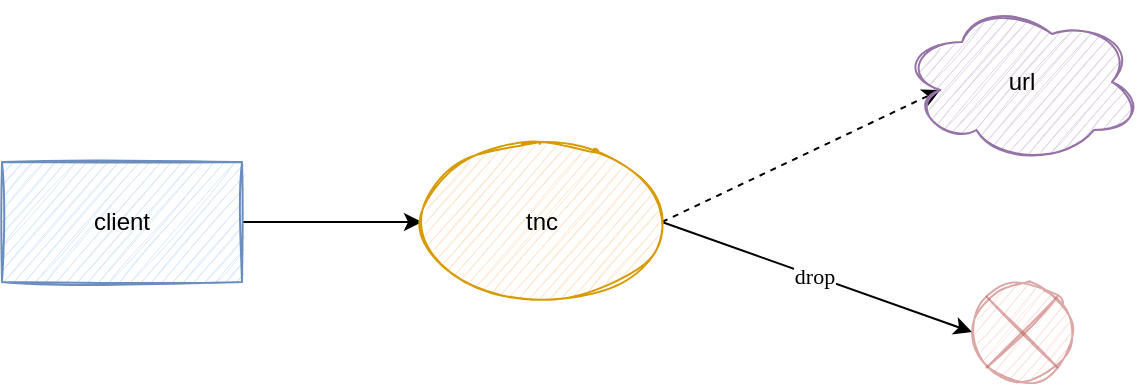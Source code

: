 <mxfile version="14.6.13" type="github">
  <diagram id="ceBjnJbVh1Aek3-lfcm4" name="Page-1">
    <mxGraphModel dx="1034" dy="704" grid="1" gridSize="10" guides="1" tooltips="1" connect="1" arrows="1" fold="1" page="1" pageScale="1" pageWidth="827" pageHeight="1169" math="0" shadow="0">
      <root>
        <mxCell id="0" />
        <mxCell id="1" parent="0" />
        <mxCell id="-IXOT3juRqkGH1phSfW5-5" style="edgeStyle=orthogonalEdgeStyle;rounded=0;orthogonalLoop=1;jettySize=auto;html=1;exitX=1;exitY=0.5;exitDx=0;exitDy=0;" parent="1" source="-IXOT3juRqkGH1phSfW5-1" target="-IXOT3juRqkGH1phSfW5-2" edge="1">
          <mxGeometry relative="1" as="geometry" />
        </mxCell>
        <mxCell id="-IXOT3juRqkGH1phSfW5-1" value="client" style="rounded=0;whiteSpace=wrap;html=1;sketch=1;fillColor=#dae8fc;strokeColor=#6c8ebf;shadow=0;glass=0;" parent="1" vertex="1">
          <mxGeometry x="70" y="250" width="120" height="60" as="geometry" />
        </mxCell>
        <mxCell id="-IXOT3juRqkGH1phSfW5-7" style="rounded=0;orthogonalLoop=1;jettySize=auto;html=1;exitX=1;exitY=0.5;exitDx=0;exitDy=0;entryX=0.16;entryY=0.55;entryDx=0;entryDy=0;entryPerimeter=0;dashed=1;" parent="1" source="-IXOT3juRqkGH1phSfW5-2" target="-IXOT3juRqkGH1phSfW5-3" edge="1">
          <mxGeometry relative="1" as="geometry" />
        </mxCell>
        <mxCell id="-IXOT3juRqkGH1phSfW5-8" style="edgeStyle=none;rounded=0;orthogonalLoop=1;jettySize=auto;html=1;exitX=1;exitY=0.5;exitDx=0;exitDy=0;entryX=0;entryY=0.5;entryDx=0;entryDy=0;" parent="1" source="-IXOT3juRqkGH1phSfW5-2" target="iq86puEEep3psad5OYHk-2" edge="1">
          <mxGeometry relative="1" as="geometry">
            <mxPoint x="538.4" y="342" as="targetPoint" />
          </mxGeometry>
        </mxCell>
        <mxCell id="iq86puEEep3psad5OYHk-1" value="drop" style="edgeLabel;html=1;align=center;verticalAlign=middle;resizable=0;points=[];fontFamily=Comic Sans MS;" parent="-IXOT3juRqkGH1phSfW5-8" vertex="1" connectable="0">
          <mxGeometry x="-0.02" relative="1" as="geometry">
            <mxPoint as="offset" />
          </mxGeometry>
        </mxCell>
        <mxCell id="-IXOT3juRqkGH1phSfW5-2" value="tnc" style="ellipse;whiteSpace=wrap;html=1;rounded=0;shadow=0;glass=0;sketch=1;fillColor=#ffe6cc;strokeColor=#d79b00;" parent="1" vertex="1">
          <mxGeometry x="280" y="240" width="120" height="80" as="geometry" />
        </mxCell>
        <mxCell id="-IXOT3juRqkGH1phSfW5-3" value="url" style="ellipse;shape=cloud;whiteSpace=wrap;html=1;rounded=0;shadow=0;glass=0;sketch=1;fillColor=#e1d5e7;strokeColor=#9673a6;" parent="1" vertex="1">
          <mxGeometry x="520" y="170" width="120" height="80" as="geometry" />
        </mxCell>
        <mxCell id="iq86puEEep3psad5OYHk-2" value="" style="shape=sumEllipse;perimeter=ellipsePerimeter;whiteSpace=wrap;html=1;backgroundOutline=1;sketch=1;fontFamily=Comic Sans MS;fillColor=#f8cecc;opacity=50;strokeColor=#b85450;" parent="1" vertex="1">
          <mxGeometry x="555" y="310" width="50" height="50" as="geometry" />
        </mxCell>
      </root>
    </mxGraphModel>
  </diagram>
</mxfile>
